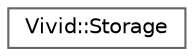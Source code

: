 digraph "Graphical Class Hierarchy"
{
 // LATEX_PDF_SIZE
  bgcolor="transparent";
  edge [fontname=Helvetica,fontsize=10,labelfontname=Helvetica,labelfontsize=10];
  node [fontname=Helvetica,fontsize=10,shape=box,height=0.2,width=0.4];
  rankdir="LR";
  Node0 [label="Vivid::Storage",height=0.2,width=0.4,color="grey40", fillcolor="white", style="filled",URL="$struct_vivid_1_1_storage.html",tooltip=" "];
}
